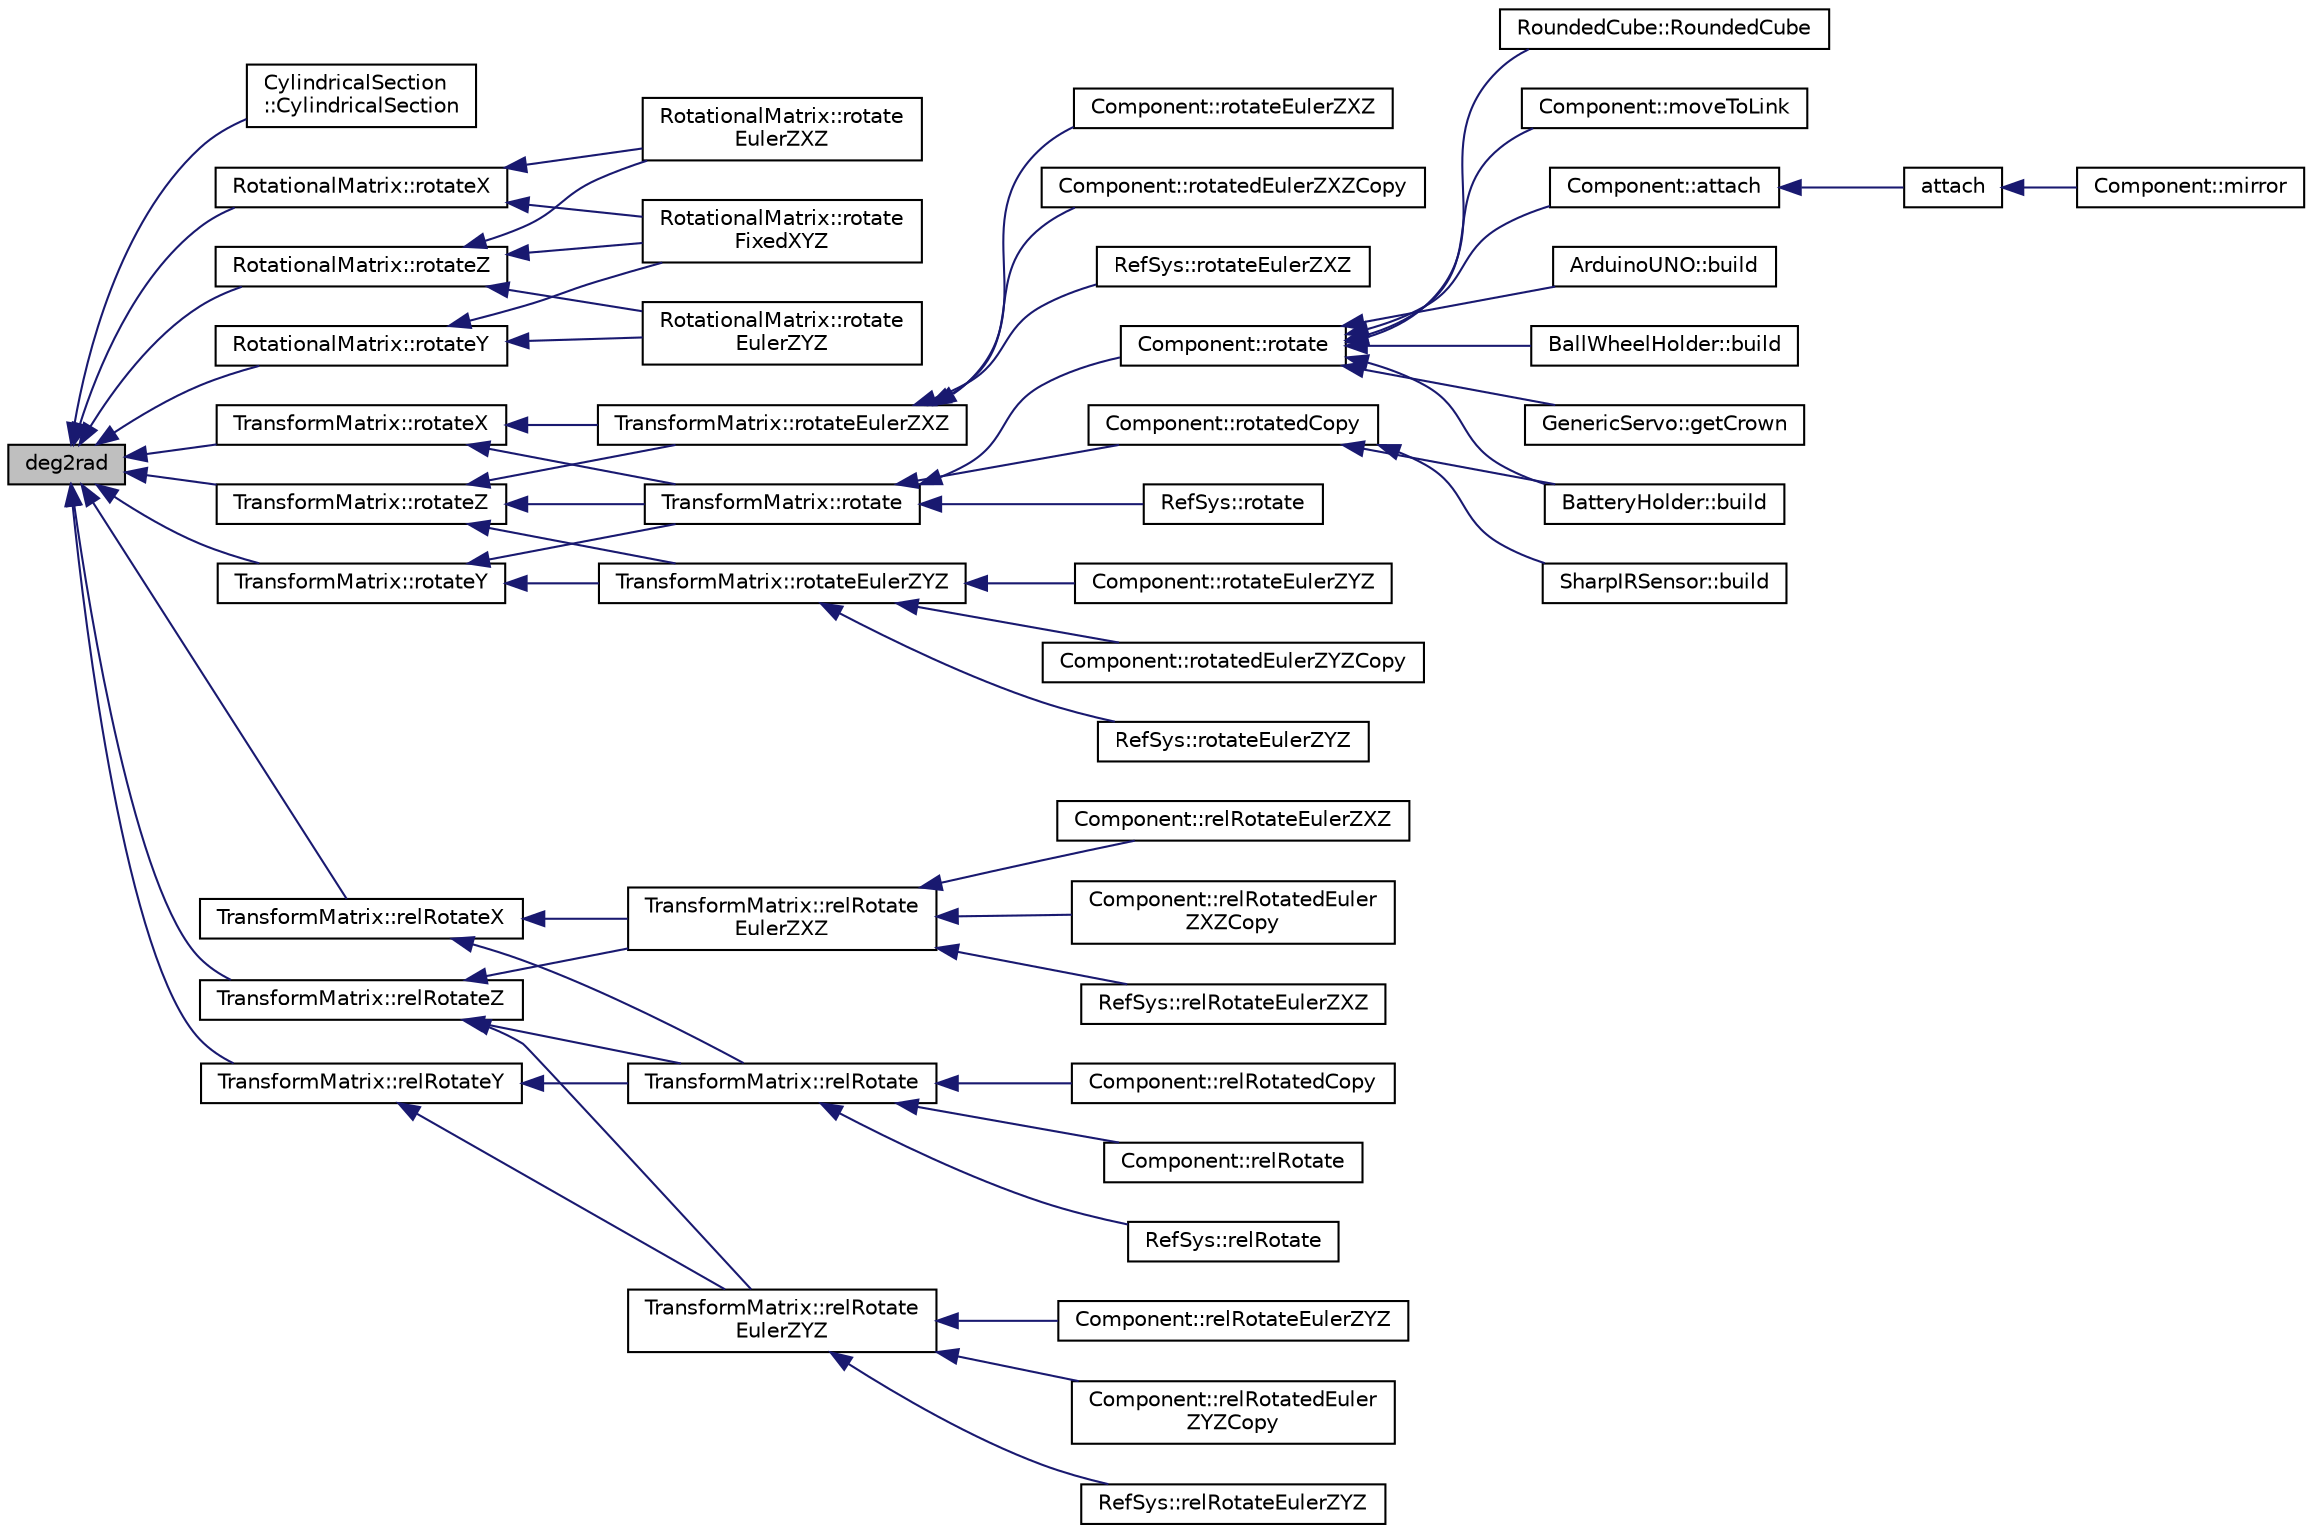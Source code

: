 digraph "deg2rad"
{
  edge [fontname="Helvetica",fontsize="10",labelfontname="Helvetica",labelfontsize="10"];
  node [fontname="Helvetica",fontsize="10",shape=record];
  rankdir="LR";
  Node1 [label="deg2rad",height=0.2,width=0.4,color="black", fillcolor="grey75", style="filled", fontcolor="black"];
  Node1 -> Node2 [dir="back",color="midnightblue",fontsize="10",style="solid",fontname="Helvetica"];
  Node2 [label="CylindricalSection\l::CylindricalSection",height=0.2,width=0.4,color="black", fillcolor="white", style="filled",URL="$classCylindricalSection.html#a72ba130be49d400a5a0aa0a365e7c900",tooltip="Constructor. "];
  Node1 -> Node3 [dir="back",color="midnightblue",fontsize="10",style="solid",fontname="Helvetica"];
  Node3 [label="RotationalMatrix::rotateX",height=0.2,width=0.4,color="black", fillcolor="white", style="filled",URL="$classRotationalMatrix.html#a65c817d036afdd0a623a555d983170d6",tooltip="Applies a rotation around current x axis Applies a rotation around current x axis. "];
  Node3 -> Node4 [dir="back",color="midnightblue",fontsize="10",style="solid",fontname="Helvetica"];
  Node4 [label="RotationalMatrix::rotate\lEulerZXZ",height=0.2,width=0.4,color="black", fillcolor="white", style="filled",URL="$classRotationalMatrix.html#a791b7409dde52402e1a5728602590a93",tooltip="Applies an Euler rotation around z, x&#39;, z&#39;&#39; Applies three rotations around z, x&#39; and z&#39;&#39;..."];
  Node3 -> Node5 [dir="back",color="midnightblue",fontsize="10",style="solid",fontname="Helvetica"];
  Node5 [label="RotationalMatrix::rotate\lFixedXYZ",height=0.2,width=0.4,color="black", fillcolor="white", style="filled",URL="$classRotationalMatrix.html#a66de01c0e617a05cfb0e57d88dc8c372",tooltip="Applies a Roll-Pitch-Yaw rotation around x, y, z Applies three rotations around the fixed reference s..."];
  Node1 -> Node6 [dir="back",color="midnightblue",fontsize="10",style="solid",fontname="Helvetica"];
  Node6 [label="RotationalMatrix::rotateY",height=0.2,width=0.4,color="black", fillcolor="white", style="filled",URL="$classRotationalMatrix.html#a6df7dea4bd4f2e5e826f5ffff9c9846b",tooltip="Applies a rotation around current y axis Applies a rotation around current y axis. "];
  Node6 -> Node7 [dir="back",color="midnightblue",fontsize="10",style="solid",fontname="Helvetica"];
  Node7 [label="RotationalMatrix::rotate\lEulerZYZ",height=0.2,width=0.4,color="black", fillcolor="white", style="filled",URL="$classRotationalMatrix.html#a5c3409d05d844696cd5be7399eefa5dc",tooltip="Applies an Euler rotation around z, y&#39;, z&#39;&#39; Applies three rotations around z, x&#39; and z&#39;&#39;..."];
  Node6 -> Node5 [dir="back",color="midnightblue",fontsize="10",style="solid",fontname="Helvetica"];
  Node1 -> Node8 [dir="back",color="midnightblue",fontsize="10",style="solid",fontname="Helvetica"];
  Node8 [label="RotationalMatrix::rotateZ",height=0.2,width=0.4,color="black", fillcolor="white", style="filled",URL="$classRotationalMatrix.html#a22d975b459aa676f92fccfdeedbf8878",tooltip="Applies a rotation around current z axis Applies a rotation around current z axis. "];
  Node8 -> Node7 [dir="back",color="midnightblue",fontsize="10",style="solid",fontname="Helvetica"];
  Node8 -> Node4 [dir="back",color="midnightblue",fontsize="10",style="solid",fontname="Helvetica"];
  Node8 -> Node5 [dir="back",color="midnightblue",fontsize="10",style="solid",fontname="Helvetica"];
  Node1 -> Node9 [dir="back",color="midnightblue",fontsize="10",style="solid",fontname="Helvetica"];
  Node9 [label="TransformMatrix::rotateX",height=0.2,width=0.4,color="black", fillcolor="white", style="filled",URL="$classTransformMatrix.html#ad94010aa2da239614efbfb4926d63c04",tooltip="Applies a rotation around initial fixed x axis Applies a rotation around current x axis..."];
  Node9 -> Node10 [dir="back",color="midnightblue",fontsize="10",style="solid",fontname="Helvetica"];
  Node10 [label="TransformMatrix::rotateEulerZXZ",height=0.2,width=0.4,color="black", fillcolor="white", style="filled",URL="$classTransformMatrix.html#ae6ad2df1f60c163d35b5fd43846034fb",tooltip="Applies an Euler rotation around the initial fixed z, x&#39;, z&#39;&#39; Applies three rotations around z..."];
  Node10 -> Node11 [dir="back",color="midnightblue",fontsize="10",style="solid",fontname="Helvetica"];
  Node11 [label="Component::rotateEulerZXZ",height=0.2,width=0.4,color="black", fillcolor="white", style="filled",URL="$classComponent.html#a65626ffdf954959a05120a15daf04219",tooltip="Rotate the component with Euler Angles ZX&#39;Z&#39;&#39;. "];
  Node10 -> Node12 [dir="back",color="midnightblue",fontsize="10",style="solid",fontname="Helvetica"];
  Node12 [label="Component::rotatedEulerZXZCopy",height=0.2,width=0.4,color="black", fillcolor="white", style="filled",URL="$classComponent.html#a356ba279ad0e9897f67c55bcebc56cd1",tooltip="Rotate a copy of the component with Euler Angles ZX&#39;Z&#39;&#39;. "];
  Node10 -> Node13 [dir="back",color="midnightblue",fontsize="10",style="solid",fontname="Helvetica"];
  Node13 [label="RefSys::rotateEulerZXZ",height=0.2,width=0.4,color="black", fillcolor="white", style="filled",URL="$classRefSys.html#a4221bb6359fc187e5b8f111c80e38659",tooltip="Rotates the reference system This methods rotates the reference system with the Euler ZXZ angles..."];
  Node9 -> Node14 [dir="back",color="midnightblue",fontsize="10",style="solid",fontname="Helvetica"];
  Node14 [label="TransformMatrix::rotate",height=0.2,width=0.4,color="black", fillcolor="white", style="filled",URL="$classTransformMatrix.html#a20910983db5e4e0574879dd86b4f8a3e",tooltip="Applies a Roll-Pitch-Yaw rotation around the initial fixed x, y, z Applies three rotations around the..."];
  Node14 -> Node15 [dir="back",color="midnightblue",fontsize="10",style="solid",fontname="Helvetica"];
  Node15 [label="Component::rotatedCopy",height=0.2,width=0.4,color="black", fillcolor="white", style="filled",URL="$classComponent.html#ad9de437a1628000f65fea65381e4c3d4",tooltip="Rotate the component. "];
  Node15 -> Node16 [dir="back",color="midnightblue",fontsize="10",style="solid",fontname="Helvetica"];
  Node16 [label="BatteryHolder::build",height=0.2,width=0.4,color="black", fillcolor="white", style="filled",URL="$classBatteryHolder.html#a31b5756aae7816ef88986302ec12303c",tooltip="Build the piece. "];
  Node15 -> Node17 [dir="back",color="midnightblue",fontsize="10",style="solid",fontname="Helvetica"];
  Node17 [label="SharpIRSensor::build",height=0.2,width=0.4,color="black", fillcolor="white", style="filled",URL="$classSharpIRSensor.html#a9358ae89493f89e94ecf763fa4f2f542",tooltip="Build the piece. "];
  Node14 -> Node18 [dir="back",color="midnightblue",fontsize="10",style="solid",fontname="Helvetica"];
  Node18 [label="Component::rotate",height=0.2,width=0.4,color="black", fillcolor="white", style="filled",URL="$classComponent.html#a5d02f92e62bd7a142dcc9c0dae0c908d",tooltip="Rotate the component. "];
  Node18 -> Node19 [dir="back",color="midnightblue",fontsize="10",style="solid",fontname="Helvetica"];
  Node19 [label="RoundedCube::RoundedCube",height=0.2,width=0.4,color="black", fillcolor="white", style="filled",URL="$classRoundedCube.html#ad0ba2fd7d94c9b93a559bb36ab5787bf",tooltip="Constructor. "];
  Node18 -> Node20 [dir="back",color="midnightblue",fontsize="10",style="solid",fontname="Helvetica"];
  Node20 [label="Component::moveToLink",height=0.2,width=0.4,color="black", fillcolor="white", style="filled",URL="$classComponent.html#a90358faa491581771a2677e8cdc00bfd",tooltip="Move To Link Function This method rotates and translates the component in order to place it at a link..."];
  Node18 -> Node21 [dir="back",color="midnightblue",fontsize="10",style="solid",fontname="Helvetica"];
  Node21 [label="Component::attach",height=0.2,width=0.4,color="black", fillcolor="white", style="filled",URL="$classComponent.html#a229e816c0585cc4452b0200e0e842d1c",tooltip="Attaches two components This method attaches attachment component to the componet, making the links fit together. "];
  Node21 -> Node22 [dir="back",color="midnightblue",fontsize="10",style="solid",fontname="Helvetica"];
  Node22 [label="attach",height=0.2,width=0.4,color="black", fillcolor="white", style="filled",URL="$globalfunctions_8h.html#a09e34955be2ae478ecf8ee52ce4cc741",tooltip="Attaches two components This method attaches attachment component to base componet, making the links fit together. "];
  Node22 -> Node23 [dir="back",color="midnightblue",fontsize="10",style="solid",fontname="Helvetica"];
  Node23 [label="Component::mirror",height=0.2,width=0.4,color="black", fillcolor="white", style="filled",URL="$classComponent.html#a12fc1771122cebeb04603a1e9029fe19",tooltip="Mirror the component. "];
  Node18 -> Node24 [dir="back",color="midnightblue",fontsize="10",style="solid",fontname="Helvetica"];
  Node24 [label="ArduinoUNO::build",height=0.2,width=0.4,color="black", fillcolor="white", style="filled",URL="$classArduinoUNO.html#a3f36db05b8094951b6a0372fae99e390",tooltip="Build the piece. "];
  Node18 -> Node25 [dir="back",color="midnightblue",fontsize="10",style="solid",fontname="Helvetica"];
  Node25 [label="BallWheelHolder::build",height=0.2,width=0.4,color="black", fillcolor="white", style="filled",URL="$classBallWheelHolder.html#a5fdc4b7a1f329bf9e136abb14ce79066",tooltip="Build the piece. "];
  Node18 -> Node16 [dir="back",color="midnightblue",fontsize="10",style="solid",fontname="Helvetica"];
  Node18 -> Node26 [dir="back",color="midnightblue",fontsize="10",style="solid",fontname="Helvetica"];
  Node26 [label="GenericServo::getCrown",height=0.2,width=0.4,color="black", fillcolor="white", style="filled",URL="$classGenericServo.html#a495d0b7ab36c079972c4702359c5ec76",tooltip="returns a component only with the crown "];
  Node14 -> Node27 [dir="back",color="midnightblue",fontsize="10",style="solid",fontname="Helvetica"];
  Node27 [label="RefSys::rotate",height=0.2,width=0.4,color="black", fillcolor="white", style="filled",URL="$classRefSys.html#af6bf58cbf4ee5d308bd05ab976562c56",tooltip="Rotates the reference system This methods rotates the reference system The origin is kept unmoved..."];
  Node1 -> Node28 [dir="back",color="midnightblue",fontsize="10",style="solid",fontname="Helvetica"];
  Node28 [label="TransformMatrix::relRotateX",height=0.2,width=0.4,color="black", fillcolor="white", style="filled",URL="$classTransformMatrix.html#a668c9d8f32c295c254075cb8cf2f0d3d",tooltip="Applies a rotation around current local x axis Applies a rotation around current x axis..."];
  Node28 -> Node29 [dir="back",color="midnightblue",fontsize="10",style="solid",fontname="Helvetica"];
  Node29 [label="TransformMatrix::relRotate\lEulerZXZ",height=0.2,width=0.4,color="black", fillcolor="white", style="filled",URL="$classTransformMatrix.html#aa4a1f915ff428d0e3bb9fa43dd0974b5",tooltip="Applies an Euler rotation around the local reference system z, x&#39;, z&#39;&#39; Applies three rotations around..."];
  Node29 -> Node30 [dir="back",color="midnightblue",fontsize="10",style="solid",fontname="Helvetica"];
  Node30 [label="Component::relRotateEulerZXZ",height=0.2,width=0.4,color="black", fillcolor="white", style="filled",URL="$classComponent.html#a29263e0bb90f81f656e96f2d32c7779a",tooltip="Rotate the component with Euler Angles ZX&#39;Z&#39;&#39; around its local reference system. "];
  Node29 -> Node31 [dir="back",color="midnightblue",fontsize="10",style="solid",fontname="Helvetica"];
  Node31 [label="Component::relRotatedEuler\lZXZCopy",height=0.2,width=0.4,color="black", fillcolor="white", style="filled",URL="$classComponent.html#aed22d90f781e4775efe024cf2bc63541",tooltip="Rotate a copy of the component with Euler Angles ZX&#39;Z&#39;&#39; around its local reference system..."];
  Node29 -> Node32 [dir="back",color="midnightblue",fontsize="10",style="solid",fontname="Helvetica"];
  Node32 [label="RefSys::relRotateEulerZXZ",height=0.2,width=0.4,color="black", fillcolor="white", style="filled",URL="$classRefSys.html#aa072538837bda40928c53d308298021d",tooltip="Rotates the reference system This methods rotates the reference system with the Euler ZXZ angles..."];
  Node28 -> Node33 [dir="back",color="midnightblue",fontsize="10",style="solid",fontname="Helvetica"];
  Node33 [label="TransformMatrix::relRotate",height=0.2,width=0.4,color="black", fillcolor="white", style="filled",URL="$classTransformMatrix.html#a00dc5a7c72440944e3fde54dde9bfb5d",tooltip="Applies a Roll-Pitch-Yaw rotation around the local reference system x, y, z Applies three rotations a..."];
  Node33 -> Node34 [dir="back",color="midnightblue",fontsize="10",style="solid",fontname="Helvetica"];
  Node34 [label="Component::relRotatedCopy",height=0.2,width=0.4,color="black", fillcolor="white", style="filled",URL="$classComponent.html#ac55c1d200c06a40b1093e7c1874a81ea",tooltip="Rotate the component around its local reference system. "];
  Node33 -> Node35 [dir="back",color="midnightblue",fontsize="10",style="solid",fontname="Helvetica"];
  Node35 [label="Component::relRotate",height=0.2,width=0.4,color="black", fillcolor="white", style="filled",URL="$classComponent.html#a2c3e5cf2bc1680e69b3268e7063cd1d8",tooltip="Rotate the component around its local reference system. "];
  Node33 -> Node36 [dir="back",color="midnightblue",fontsize="10",style="solid",fontname="Helvetica"];
  Node36 [label="RefSys::relRotate",height=0.2,width=0.4,color="black", fillcolor="white", style="filled",URL="$classRefSys.html#a6a808b37b21c61eb6a47366a3fc2642c",tooltip="Rotates the reference system This methods rotates the reference system The origin is kept unmoved..."];
  Node1 -> Node37 [dir="back",color="midnightblue",fontsize="10",style="solid",fontname="Helvetica"];
  Node37 [label="TransformMatrix::rotateY",height=0.2,width=0.4,color="black", fillcolor="white", style="filled",URL="$classTransformMatrix.html#ac76ffec4c53cd0b70b0bc86a67f95ad0",tooltip="Applies a rotation around initial fixed y axis Applies a rotation around current y axis..."];
  Node37 -> Node38 [dir="back",color="midnightblue",fontsize="10",style="solid",fontname="Helvetica"];
  Node38 [label="TransformMatrix::rotateEulerZYZ",height=0.2,width=0.4,color="black", fillcolor="white", style="filled",URL="$classTransformMatrix.html#a6ca67ecc63c5f6fd26cca1d0df2033eb",tooltip="Applies an Euler rotation around the initial fixed z, y&#39;, z&#39;&#39; Applies three rotations around z..."];
  Node38 -> Node39 [dir="back",color="midnightblue",fontsize="10",style="solid",fontname="Helvetica"];
  Node39 [label="Component::rotateEulerZYZ",height=0.2,width=0.4,color="black", fillcolor="white", style="filled",URL="$classComponent.html#a495eab23b140a50437e90f84500803eb",tooltip="Rotate the component with Euler Angles ZY&#39;Z&#39;&#39;. "];
  Node38 -> Node40 [dir="back",color="midnightblue",fontsize="10",style="solid",fontname="Helvetica"];
  Node40 [label="Component::rotatedEulerZYZCopy",height=0.2,width=0.4,color="black", fillcolor="white", style="filled",URL="$classComponent.html#a1ad2043bd3b91ad39cf671b6c7becfa5",tooltip="Rotate a copy of the component with Euler Angles ZX&#39;Z&#39;&#39;. "];
  Node38 -> Node41 [dir="back",color="midnightblue",fontsize="10",style="solid",fontname="Helvetica"];
  Node41 [label="RefSys::rotateEulerZYZ",height=0.2,width=0.4,color="black", fillcolor="white", style="filled",URL="$classRefSys.html#a8546580f91dabc8f246aaa179577b327",tooltip="Rotates the reference system This methods rotates the reference system with the Euler ZYZ angles..."];
  Node37 -> Node14 [dir="back",color="midnightblue",fontsize="10",style="solid",fontname="Helvetica"];
  Node1 -> Node42 [dir="back",color="midnightblue",fontsize="10",style="solid",fontname="Helvetica"];
  Node42 [label="TransformMatrix::relRotateY",height=0.2,width=0.4,color="black", fillcolor="white", style="filled",URL="$classTransformMatrix.html#a15e0f3ce5ce669ae2894ec34f68a692e",tooltip="Applies a rotation around current local y axis Applies a rotation around current y axis..."];
  Node42 -> Node43 [dir="back",color="midnightblue",fontsize="10",style="solid",fontname="Helvetica"];
  Node43 [label="TransformMatrix::relRotate\lEulerZYZ",height=0.2,width=0.4,color="black", fillcolor="white", style="filled",URL="$classTransformMatrix.html#a52cd13a210fb835f8c39f82830780d08",tooltip="Applies an Euler rotation around the local reference system z, y&#39;, z&#39;&#39; Applies three rotations around..."];
  Node43 -> Node44 [dir="back",color="midnightblue",fontsize="10",style="solid",fontname="Helvetica"];
  Node44 [label="Component::relRotateEulerZYZ",height=0.2,width=0.4,color="black", fillcolor="white", style="filled",URL="$classComponent.html#a04731b2276edc482d179889f9ac83a5a",tooltip="Rotate the component with Euler Angles ZY&#39;Z&#39;&#39; around its local reference system. "];
  Node43 -> Node45 [dir="back",color="midnightblue",fontsize="10",style="solid",fontname="Helvetica"];
  Node45 [label="Component::relRotatedEuler\lZYZCopy",height=0.2,width=0.4,color="black", fillcolor="white", style="filled",URL="$classComponent.html#a8aa8baded83e217655004ea955e53379",tooltip="Rotate a copy of the component with Euler Angles ZX&#39;Z&#39;&#39; around its local reference system..."];
  Node43 -> Node46 [dir="back",color="midnightblue",fontsize="10",style="solid",fontname="Helvetica"];
  Node46 [label="RefSys::relRotateEulerZYZ",height=0.2,width=0.4,color="black", fillcolor="white", style="filled",URL="$classRefSys.html#a665f74d330be2f94e8e29c186120b0ea",tooltip="Rotates the reference system This methods rotates the reference system with the Euler ZYZ angles..."];
  Node42 -> Node33 [dir="back",color="midnightblue",fontsize="10",style="solid",fontname="Helvetica"];
  Node1 -> Node47 [dir="back",color="midnightblue",fontsize="10",style="solid",fontname="Helvetica"];
  Node47 [label="TransformMatrix::rotateZ",height=0.2,width=0.4,color="black", fillcolor="white", style="filled",URL="$classTransformMatrix.html#a4b485e8c3d73e3b687b4859b4cc11408",tooltip="Applies a rotation around initial fixed current z axis Applies a rotation around current z axis..."];
  Node47 -> Node38 [dir="back",color="midnightblue",fontsize="10",style="solid",fontname="Helvetica"];
  Node47 -> Node10 [dir="back",color="midnightblue",fontsize="10",style="solid",fontname="Helvetica"];
  Node47 -> Node14 [dir="back",color="midnightblue",fontsize="10",style="solid",fontname="Helvetica"];
  Node1 -> Node48 [dir="back",color="midnightblue",fontsize="10",style="solid",fontname="Helvetica"];
  Node48 [label="TransformMatrix::relRotateZ",height=0.2,width=0.4,color="black", fillcolor="white", style="filled",URL="$classTransformMatrix.html#a4b15619b5a1a9e1236d25e570b11397a",tooltip="Applies a rotation around current local z axis Applies a rotation around current z axis..."];
  Node48 -> Node43 [dir="back",color="midnightblue",fontsize="10",style="solid",fontname="Helvetica"];
  Node48 -> Node29 [dir="back",color="midnightblue",fontsize="10",style="solid",fontname="Helvetica"];
  Node48 -> Node33 [dir="back",color="midnightblue",fontsize="10",style="solid",fontname="Helvetica"];
}
